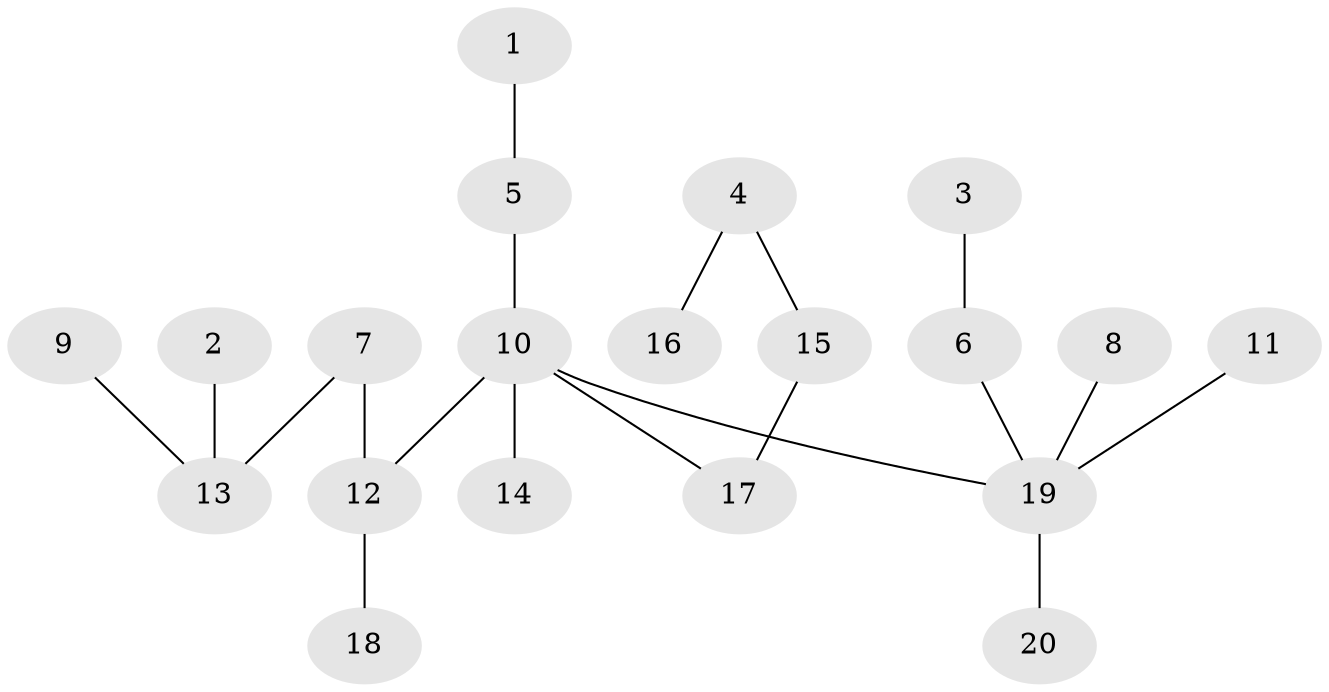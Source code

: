 // original degree distribution, {6: 0.015625, 4: 0.09375, 8: 0.015625, 2: 0.21875, 3: 0.140625, 1: 0.515625}
// Generated by graph-tools (version 1.1) at 2025/37/03/04/25 23:37:26]
// undirected, 20 vertices, 19 edges
graph export_dot {
  node [color=gray90,style=filled];
  1;
  2;
  3;
  4;
  5;
  6;
  7;
  8;
  9;
  10;
  11;
  12;
  13;
  14;
  15;
  16;
  17;
  18;
  19;
  20;
  1 -- 5 [weight=1.0];
  2 -- 13 [weight=1.0];
  3 -- 6 [weight=1.0];
  4 -- 15 [weight=1.0];
  4 -- 16 [weight=1.0];
  5 -- 10 [weight=1.0];
  6 -- 19 [weight=1.0];
  7 -- 12 [weight=1.0];
  7 -- 13 [weight=1.0];
  8 -- 19 [weight=1.0];
  9 -- 13 [weight=1.0];
  10 -- 12 [weight=1.0];
  10 -- 14 [weight=1.0];
  10 -- 17 [weight=1.0];
  10 -- 19 [weight=1.0];
  11 -- 19 [weight=1.0];
  12 -- 18 [weight=1.0];
  15 -- 17 [weight=1.0];
  19 -- 20 [weight=1.0];
}
